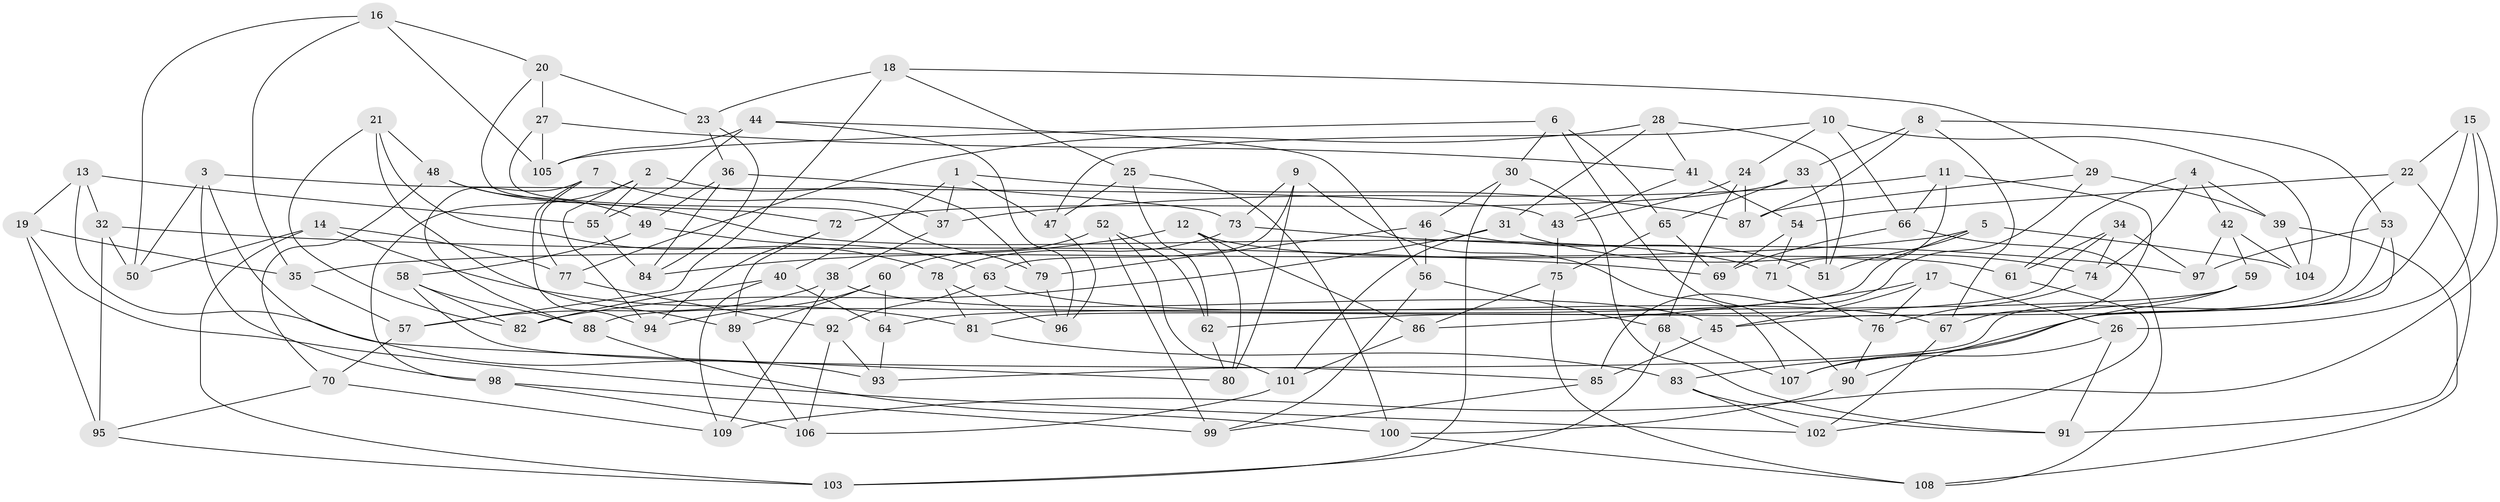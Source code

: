 // coarse degree distribution, {10: 0.1875, 6: 0.28125, 4: 0.09375, 8: 0.09375, 11: 0.0625, 9: 0.09375, 5: 0.0625, 16: 0.03125, 7: 0.0625, 3: 0.03125}
// Generated by graph-tools (version 1.1) at 2025/20/03/04/25 18:20:58]
// undirected, 109 vertices, 218 edges
graph export_dot {
graph [start="1"]
  node [color=gray90,style=filled];
  1;
  2;
  3;
  4;
  5;
  6;
  7;
  8;
  9;
  10;
  11;
  12;
  13;
  14;
  15;
  16;
  17;
  18;
  19;
  20;
  21;
  22;
  23;
  24;
  25;
  26;
  27;
  28;
  29;
  30;
  31;
  32;
  33;
  34;
  35;
  36;
  37;
  38;
  39;
  40;
  41;
  42;
  43;
  44;
  45;
  46;
  47;
  48;
  49;
  50;
  51;
  52;
  53;
  54;
  55;
  56;
  57;
  58;
  59;
  60;
  61;
  62;
  63;
  64;
  65;
  66;
  67;
  68;
  69;
  70;
  71;
  72;
  73;
  74;
  75;
  76;
  77;
  78;
  79;
  80;
  81;
  82;
  83;
  84;
  85;
  86;
  87;
  88;
  89;
  90;
  91;
  92;
  93;
  94;
  95;
  96;
  97;
  98;
  99;
  100;
  101;
  102;
  103;
  104;
  105;
  106;
  107;
  108;
  109;
  1 -- 47;
  1 -- 37;
  1 -- 40;
  1 -- 87;
  2 -- 98;
  2 -- 79;
  2 -- 94;
  2 -- 55;
  3 -- 98;
  3 -- 93;
  3 -- 43;
  3 -- 50;
  4 -- 61;
  4 -- 42;
  4 -- 74;
  4 -- 39;
  5 -- 88;
  5 -- 51;
  5 -- 104;
  5 -- 35;
  6 -- 105;
  6 -- 65;
  6 -- 90;
  6 -- 30;
  7 -- 37;
  7 -- 88;
  7 -- 94;
  7 -- 77;
  8 -- 53;
  8 -- 33;
  8 -- 87;
  8 -- 67;
  9 -- 107;
  9 -- 80;
  9 -- 63;
  9 -- 73;
  10 -- 104;
  10 -- 66;
  10 -- 47;
  10 -- 24;
  11 -- 67;
  11 -- 37;
  11 -- 71;
  11 -- 66;
  12 -- 61;
  12 -- 84;
  12 -- 86;
  12 -- 80;
  13 -- 19;
  13 -- 80;
  13 -- 55;
  13 -- 32;
  14 -- 77;
  14 -- 50;
  14 -- 81;
  14 -- 103;
  15 -- 22;
  15 -- 109;
  15 -- 26;
  15 -- 83;
  16 -- 20;
  16 -- 50;
  16 -- 105;
  16 -- 35;
  17 -- 86;
  17 -- 76;
  17 -- 26;
  17 -- 45;
  18 -- 23;
  18 -- 29;
  18 -- 25;
  18 -- 57;
  19 -- 95;
  19 -- 35;
  19 -- 102;
  20 -- 72;
  20 -- 27;
  20 -- 23;
  21 -- 82;
  21 -- 89;
  21 -- 48;
  21 -- 78;
  22 -- 45;
  22 -- 54;
  22 -- 91;
  23 -- 84;
  23 -- 36;
  24 -- 68;
  24 -- 87;
  24 -- 43;
  25 -- 62;
  25 -- 100;
  25 -- 47;
  26 -- 107;
  26 -- 91;
  27 -- 105;
  27 -- 41;
  27 -- 79;
  28 -- 31;
  28 -- 41;
  28 -- 51;
  28 -- 77;
  29 -- 39;
  29 -- 85;
  29 -- 87;
  30 -- 91;
  30 -- 103;
  30 -- 46;
  31 -- 101;
  31 -- 82;
  31 -- 74;
  32 -- 95;
  32 -- 50;
  32 -- 69;
  33 -- 72;
  33 -- 65;
  33 -- 51;
  34 -- 61;
  34 -- 74;
  34 -- 97;
  34 -- 81;
  35 -- 57;
  36 -- 84;
  36 -- 73;
  36 -- 49;
  37 -- 38;
  38 -- 57;
  38 -- 109;
  38 -- 45;
  39 -- 108;
  39 -- 104;
  40 -- 82;
  40 -- 64;
  40 -- 109;
  41 -- 43;
  41 -- 54;
  42 -- 59;
  42 -- 97;
  42 -- 104;
  43 -- 75;
  44 -- 55;
  44 -- 96;
  44 -- 105;
  44 -- 56;
  45 -- 85;
  46 -- 56;
  46 -- 79;
  46 -- 51;
  47 -- 96;
  48 -- 71;
  48 -- 49;
  48 -- 70;
  49 -- 63;
  49 -- 58;
  52 -- 62;
  52 -- 101;
  52 -- 60;
  52 -- 99;
  53 -- 93;
  53 -- 107;
  53 -- 97;
  54 -- 69;
  54 -- 71;
  55 -- 84;
  56 -- 99;
  56 -- 68;
  57 -- 70;
  58 -- 88;
  58 -- 82;
  58 -- 85;
  59 -- 62;
  59 -- 90;
  59 -- 64;
  60 -- 94;
  60 -- 89;
  60 -- 64;
  61 -- 102;
  62 -- 80;
  63 -- 67;
  63 -- 92;
  64 -- 93;
  65 -- 75;
  65 -- 69;
  66 -- 69;
  66 -- 108;
  67 -- 102;
  68 -- 107;
  68 -- 103;
  70 -- 109;
  70 -- 95;
  71 -- 76;
  72 -- 94;
  72 -- 89;
  73 -- 78;
  73 -- 97;
  74 -- 76;
  75 -- 86;
  75 -- 108;
  76 -- 90;
  77 -- 92;
  78 -- 96;
  78 -- 81;
  79 -- 96;
  81 -- 83;
  83 -- 102;
  83 -- 91;
  85 -- 99;
  86 -- 101;
  88 -- 100;
  89 -- 106;
  90 -- 100;
  92 -- 106;
  92 -- 93;
  95 -- 103;
  98 -- 106;
  98 -- 99;
  100 -- 108;
  101 -- 106;
}
